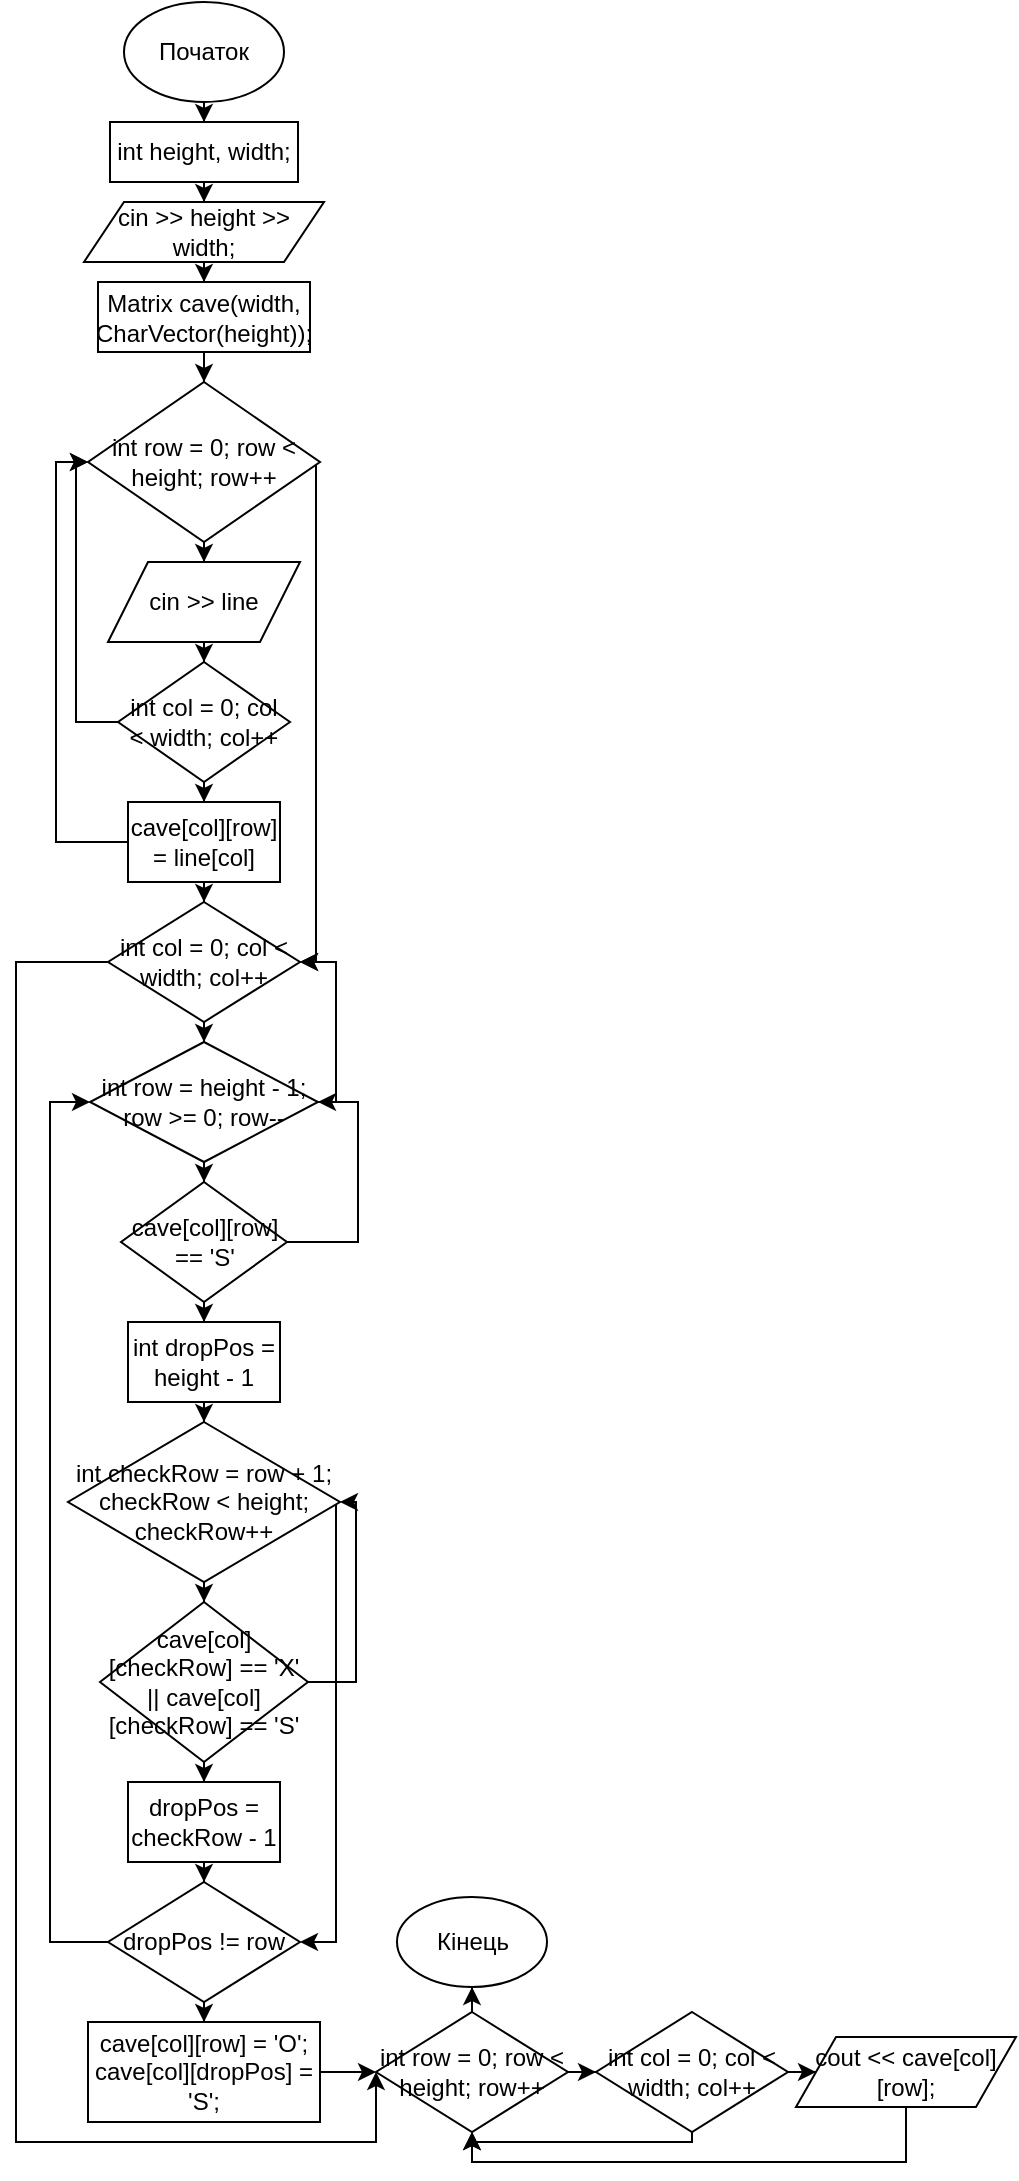<mxfile version="25.0.1">
  <diagram name="Сторінка-1" id="38ifdVPXUrl6izJ862gg">
    <mxGraphModel dx="1615" dy="968" grid="1" gridSize="10" guides="1" tooltips="1" connect="1" arrows="1" fold="1" page="1" pageScale="1" pageWidth="827" pageHeight="1169" math="0" shadow="0">
      <root>
        <mxCell id="0" />
        <mxCell id="1" parent="0" />
        <mxCell id="84khWwQFfzjz7BkOgdQz-3" value="" style="edgeStyle=orthogonalEdgeStyle;rounded=0;orthogonalLoop=1;jettySize=auto;html=1;" edge="1" parent="1" source="84khWwQFfzjz7BkOgdQz-1" target="84khWwQFfzjz7BkOgdQz-2">
          <mxGeometry relative="1" as="geometry" />
        </mxCell>
        <mxCell id="84khWwQFfzjz7BkOgdQz-1" value="Початок" style="ellipse;whiteSpace=wrap;html=1;" vertex="1" parent="1">
          <mxGeometry x="64" width="80" height="50" as="geometry" />
        </mxCell>
        <mxCell id="84khWwQFfzjz7BkOgdQz-5" value="" style="edgeStyle=orthogonalEdgeStyle;rounded=0;orthogonalLoop=1;jettySize=auto;html=1;" edge="1" parent="1" source="84khWwQFfzjz7BkOgdQz-2" target="84khWwQFfzjz7BkOgdQz-4">
          <mxGeometry relative="1" as="geometry" />
        </mxCell>
        <mxCell id="84khWwQFfzjz7BkOgdQz-2" value="int height, width;" style="whiteSpace=wrap;html=1;" vertex="1" parent="1">
          <mxGeometry x="57" y="60" width="94" height="30" as="geometry" />
        </mxCell>
        <mxCell id="84khWwQFfzjz7BkOgdQz-7" value="" style="edgeStyle=orthogonalEdgeStyle;rounded=0;orthogonalLoop=1;jettySize=auto;html=1;" edge="1" parent="1" source="84khWwQFfzjz7BkOgdQz-4" target="84khWwQFfzjz7BkOgdQz-6">
          <mxGeometry relative="1" as="geometry" />
        </mxCell>
        <mxCell id="84khWwQFfzjz7BkOgdQz-4" value="&lt;div&gt;cin &amp;gt;&amp;gt; height &amp;gt;&amp;gt; width;&lt;/div&gt;" style="shape=parallelogram;perimeter=parallelogramPerimeter;whiteSpace=wrap;html=1;fixedSize=1;" vertex="1" parent="1">
          <mxGeometry x="44" y="100" width="120" height="30" as="geometry" />
        </mxCell>
        <mxCell id="84khWwQFfzjz7BkOgdQz-9" value="" style="edgeStyle=orthogonalEdgeStyle;rounded=0;orthogonalLoop=1;jettySize=auto;html=1;" edge="1" parent="1" source="84khWwQFfzjz7BkOgdQz-6" target="84khWwQFfzjz7BkOgdQz-8">
          <mxGeometry relative="1" as="geometry" />
        </mxCell>
        <mxCell id="84khWwQFfzjz7BkOgdQz-6" value="Matrix cave(width, CharVector(height));" style="whiteSpace=wrap;html=1;" vertex="1" parent="1">
          <mxGeometry x="51" y="140" width="106" height="35" as="geometry" />
        </mxCell>
        <mxCell id="84khWwQFfzjz7BkOgdQz-11" value="" style="edgeStyle=orthogonalEdgeStyle;rounded=0;orthogonalLoop=1;jettySize=auto;html=1;" edge="1" parent="1" source="84khWwQFfzjz7BkOgdQz-8" target="84khWwQFfzjz7BkOgdQz-10">
          <mxGeometry relative="1" as="geometry" />
        </mxCell>
        <mxCell id="84khWwQFfzjz7BkOgdQz-18" style="edgeStyle=orthogonalEdgeStyle;rounded=0;orthogonalLoop=1;jettySize=auto;html=1;exitX=1;exitY=0.5;exitDx=0;exitDy=0;" edge="1" parent="1" source="84khWwQFfzjz7BkOgdQz-8" target="84khWwQFfzjz7BkOgdQz-16">
          <mxGeometry relative="1" as="geometry">
            <Array as="points">
              <mxPoint x="160" y="230" />
              <mxPoint x="160" y="480" />
            </Array>
          </mxGeometry>
        </mxCell>
        <mxCell id="84khWwQFfzjz7BkOgdQz-8" value="int row = 0; row &amp;lt; height; row++" style="rhombus;whiteSpace=wrap;html=1;" vertex="1" parent="1">
          <mxGeometry x="46" y="190" width="116" height="80" as="geometry" />
        </mxCell>
        <mxCell id="84khWwQFfzjz7BkOgdQz-13" value="" style="edgeStyle=orthogonalEdgeStyle;rounded=0;orthogonalLoop=1;jettySize=auto;html=1;" edge="1" parent="1" source="84khWwQFfzjz7BkOgdQz-10" target="84khWwQFfzjz7BkOgdQz-12">
          <mxGeometry relative="1" as="geometry" />
        </mxCell>
        <mxCell id="84khWwQFfzjz7BkOgdQz-10" value="cin &amp;gt;&amp;gt; line" style="shape=parallelogram;perimeter=parallelogramPerimeter;whiteSpace=wrap;html=1;fixedSize=1;" vertex="1" parent="1">
          <mxGeometry x="56" y="280" width="96" height="40" as="geometry" />
        </mxCell>
        <mxCell id="84khWwQFfzjz7BkOgdQz-15" value="" style="edgeStyle=orthogonalEdgeStyle;rounded=0;orthogonalLoop=1;jettySize=auto;html=1;" edge="1" parent="1" source="84khWwQFfzjz7BkOgdQz-12" target="84khWwQFfzjz7BkOgdQz-14">
          <mxGeometry relative="1" as="geometry" />
        </mxCell>
        <mxCell id="84khWwQFfzjz7BkOgdQz-19" style="edgeStyle=orthogonalEdgeStyle;rounded=0;orthogonalLoop=1;jettySize=auto;html=1;entryX=0;entryY=0.5;entryDx=0;entryDy=0;" edge="1" parent="1" source="84khWwQFfzjz7BkOgdQz-12" target="84khWwQFfzjz7BkOgdQz-8">
          <mxGeometry relative="1" as="geometry">
            <Array as="points">
              <mxPoint x="40" y="360" />
              <mxPoint x="40" y="230" />
            </Array>
          </mxGeometry>
        </mxCell>
        <mxCell id="84khWwQFfzjz7BkOgdQz-12" value="int col = 0; col &amp;lt; width; col++" style="rhombus;whiteSpace=wrap;html=1;" vertex="1" parent="1">
          <mxGeometry x="61" y="330" width="86" height="60" as="geometry" />
        </mxCell>
        <mxCell id="84khWwQFfzjz7BkOgdQz-17" value="" style="edgeStyle=orthogonalEdgeStyle;rounded=0;orthogonalLoop=1;jettySize=auto;html=1;" edge="1" parent="1" source="84khWwQFfzjz7BkOgdQz-14" target="84khWwQFfzjz7BkOgdQz-16">
          <mxGeometry relative="1" as="geometry" />
        </mxCell>
        <mxCell id="84khWwQFfzjz7BkOgdQz-44" style="edgeStyle=orthogonalEdgeStyle;rounded=0;orthogonalLoop=1;jettySize=auto;html=1;entryX=0;entryY=0.5;entryDx=0;entryDy=0;" edge="1" parent="1" source="84khWwQFfzjz7BkOgdQz-14" target="84khWwQFfzjz7BkOgdQz-8">
          <mxGeometry relative="1" as="geometry">
            <Array as="points">
              <mxPoint x="30" y="420" />
              <mxPoint x="30" y="230" />
            </Array>
          </mxGeometry>
        </mxCell>
        <mxCell id="84khWwQFfzjz7BkOgdQz-14" value="cave[col][row] = line[col]" style="whiteSpace=wrap;html=1;" vertex="1" parent="1">
          <mxGeometry x="66" y="400" width="76" height="40" as="geometry" />
        </mxCell>
        <mxCell id="84khWwQFfzjz7BkOgdQz-21" value="" style="edgeStyle=orthogonalEdgeStyle;rounded=0;orthogonalLoop=1;jettySize=auto;html=1;" edge="1" parent="1" source="84khWwQFfzjz7BkOgdQz-16" target="84khWwQFfzjz7BkOgdQz-20">
          <mxGeometry relative="1" as="geometry" />
        </mxCell>
        <mxCell id="84khWwQFfzjz7BkOgdQz-40" style="edgeStyle=orthogonalEdgeStyle;rounded=0;orthogonalLoop=1;jettySize=auto;html=1;entryX=0;entryY=0.5;entryDx=0;entryDy=0;" edge="1" parent="1" source="84khWwQFfzjz7BkOgdQz-16" target="84khWwQFfzjz7BkOgdQz-38">
          <mxGeometry relative="1" as="geometry">
            <Array as="points">
              <mxPoint x="10" y="480" />
              <mxPoint x="10" y="1070" />
              <mxPoint x="190" y="1070" />
            </Array>
          </mxGeometry>
        </mxCell>
        <mxCell id="84khWwQFfzjz7BkOgdQz-16" value="int col = 0; col &amp;lt; width; col++" style="rhombus;whiteSpace=wrap;html=1;" vertex="1" parent="1">
          <mxGeometry x="56" y="450" width="96" height="60" as="geometry" />
        </mxCell>
        <mxCell id="84khWwQFfzjz7BkOgdQz-23" value="" style="edgeStyle=orthogonalEdgeStyle;rounded=0;orthogonalLoop=1;jettySize=auto;html=1;" edge="1" parent="1" source="84khWwQFfzjz7BkOgdQz-20" target="84khWwQFfzjz7BkOgdQz-22">
          <mxGeometry relative="1" as="geometry" />
        </mxCell>
        <mxCell id="84khWwQFfzjz7BkOgdQz-41" style="edgeStyle=orthogonalEdgeStyle;rounded=0;orthogonalLoop=1;jettySize=auto;html=1;entryX=1;entryY=0.5;entryDx=0;entryDy=0;" edge="1" parent="1" source="84khWwQFfzjz7BkOgdQz-20" target="84khWwQFfzjz7BkOgdQz-16">
          <mxGeometry relative="1" as="geometry">
            <mxPoint x="190" y="480" as="targetPoint" />
            <Array as="points">
              <mxPoint x="170" y="550" />
              <mxPoint x="170" y="480" />
            </Array>
          </mxGeometry>
        </mxCell>
        <mxCell id="84khWwQFfzjz7BkOgdQz-20" value="int row = height - 1; row &amp;gt;= 0; row--" style="rhombus;whiteSpace=wrap;html=1;" vertex="1" parent="1">
          <mxGeometry x="47" y="520" width="114" height="60" as="geometry" />
        </mxCell>
        <mxCell id="84khWwQFfzjz7BkOgdQz-25" value="" style="edgeStyle=orthogonalEdgeStyle;rounded=0;orthogonalLoop=1;jettySize=auto;html=1;" edge="1" parent="1" source="84khWwQFfzjz7BkOgdQz-22" target="84khWwQFfzjz7BkOgdQz-24">
          <mxGeometry relative="1" as="geometry" />
        </mxCell>
        <mxCell id="84khWwQFfzjz7BkOgdQz-45" style="edgeStyle=orthogonalEdgeStyle;rounded=0;orthogonalLoop=1;jettySize=auto;html=1;entryX=1;entryY=0.5;entryDx=0;entryDy=0;" edge="1" parent="1" source="84khWwQFfzjz7BkOgdQz-22" target="84khWwQFfzjz7BkOgdQz-20">
          <mxGeometry relative="1" as="geometry">
            <Array as="points">
              <mxPoint x="181" y="620" />
              <mxPoint x="181" y="550" />
            </Array>
          </mxGeometry>
        </mxCell>
        <mxCell id="84khWwQFfzjz7BkOgdQz-22" value="cave[col][row] == &#39;S&#39;" style="rhombus;whiteSpace=wrap;html=1;" vertex="1" parent="1">
          <mxGeometry x="62.5" y="590" width="83" height="60" as="geometry" />
        </mxCell>
        <mxCell id="84khWwQFfzjz7BkOgdQz-29" value="" style="edgeStyle=orthogonalEdgeStyle;rounded=0;orthogonalLoop=1;jettySize=auto;html=1;" edge="1" parent="1" source="84khWwQFfzjz7BkOgdQz-24" target="84khWwQFfzjz7BkOgdQz-28">
          <mxGeometry relative="1" as="geometry" />
        </mxCell>
        <mxCell id="84khWwQFfzjz7BkOgdQz-24" value="int dropPos = height - 1" style="whiteSpace=wrap;html=1;" vertex="1" parent="1">
          <mxGeometry x="66" y="660" width="76" height="40" as="geometry" />
        </mxCell>
        <mxCell id="84khWwQFfzjz7BkOgdQz-31" value="" style="edgeStyle=orthogonalEdgeStyle;rounded=0;orthogonalLoop=1;jettySize=auto;html=1;" edge="1" parent="1" source="84khWwQFfzjz7BkOgdQz-28" target="84khWwQFfzjz7BkOgdQz-30">
          <mxGeometry relative="1" as="geometry" />
        </mxCell>
        <mxCell id="84khWwQFfzjz7BkOgdQz-46" style="edgeStyle=orthogonalEdgeStyle;rounded=0;orthogonalLoop=1;jettySize=auto;html=1;entryX=1;entryY=0.5;entryDx=0;entryDy=0;" edge="1" parent="1" source="84khWwQFfzjz7BkOgdQz-28" target="84khWwQFfzjz7BkOgdQz-34">
          <mxGeometry relative="1" as="geometry">
            <Array as="points">
              <mxPoint x="170" y="970" />
            </Array>
          </mxGeometry>
        </mxCell>
        <mxCell id="84khWwQFfzjz7BkOgdQz-28" value="int checkRow = row + 1; checkRow &amp;lt; height; checkRow++" style="rhombus;whiteSpace=wrap;html=1;" vertex="1" parent="1">
          <mxGeometry x="36" y="710" width="136" height="80" as="geometry" />
        </mxCell>
        <mxCell id="84khWwQFfzjz7BkOgdQz-33" value="" style="edgeStyle=orthogonalEdgeStyle;rounded=0;orthogonalLoop=1;jettySize=auto;html=1;" edge="1" parent="1" source="84khWwQFfzjz7BkOgdQz-30" target="84khWwQFfzjz7BkOgdQz-32">
          <mxGeometry relative="1" as="geometry" />
        </mxCell>
        <mxCell id="84khWwQFfzjz7BkOgdQz-47" style="edgeStyle=orthogonalEdgeStyle;rounded=0;orthogonalLoop=1;jettySize=auto;html=1;entryX=1;entryY=0.5;entryDx=0;entryDy=0;" edge="1" parent="1" source="84khWwQFfzjz7BkOgdQz-30" target="84khWwQFfzjz7BkOgdQz-28">
          <mxGeometry relative="1" as="geometry">
            <Array as="points">
              <mxPoint x="180" y="840" />
              <mxPoint x="180" y="750" />
            </Array>
          </mxGeometry>
        </mxCell>
        <mxCell id="84khWwQFfzjz7BkOgdQz-30" value="cave[col][checkRow] == &#39;X&#39; || cave[col][checkRow] == &#39;S&#39;" style="rhombus;whiteSpace=wrap;html=1;" vertex="1" parent="1">
          <mxGeometry x="52" y="800" width="104" height="80" as="geometry" />
        </mxCell>
        <mxCell id="84khWwQFfzjz7BkOgdQz-35" value="" style="edgeStyle=orthogonalEdgeStyle;rounded=0;orthogonalLoop=1;jettySize=auto;html=1;" edge="1" parent="1" source="84khWwQFfzjz7BkOgdQz-32" target="84khWwQFfzjz7BkOgdQz-34">
          <mxGeometry relative="1" as="geometry" />
        </mxCell>
        <mxCell id="84khWwQFfzjz7BkOgdQz-32" value="dropPos = checkRow - 1" style="whiteSpace=wrap;html=1;" vertex="1" parent="1">
          <mxGeometry x="66" y="890" width="76" height="40" as="geometry" />
        </mxCell>
        <mxCell id="84khWwQFfzjz7BkOgdQz-37" value="" style="edgeStyle=orthogonalEdgeStyle;rounded=0;orthogonalLoop=1;jettySize=auto;html=1;" edge="1" parent="1" source="84khWwQFfzjz7BkOgdQz-34" target="84khWwQFfzjz7BkOgdQz-36">
          <mxGeometry relative="1" as="geometry" />
        </mxCell>
        <mxCell id="84khWwQFfzjz7BkOgdQz-48" style="edgeStyle=orthogonalEdgeStyle;rounded=0;orthogonalLoop=1;jettySize=auto;html=1;entryX=0;entryY=0.5;entryDx=0;entryDy=0;" edge="1" parent="1" source="84khWwQFfzjz7BkOgdQz-34" target="84khWwQFfzjz7BkOgdQz-20">
          <mxGeometry relative="1" as="geometry">
            <Array as="points">
              <mxPoint x="27" y="970" />
              <mxPoint x="27" y="550" />
            </Array>
          </mxGeometry>
        </mxCell>
        <mxCell id="84khWwQFfzjz7BkOgdQz-34" value="dropPos != row" style="rhombus;whiteSpace=wrap;html=1;" vertex="1" parent="1">
          <mxGeometry x="56" y="940" width="96" height="60" as="geometry" />
        </mxCell>
        <mxCell id="84khWwQFfzjz7BkOgdQz-39" value="" style="edgeStyle=orthogonalEdgeStyle;rounded=0;orthogonalLoop=1;jettySize=auto;html=1;" edge="1" parent="1" source="84khWwQFfzjz7BkOgdQz-36" target="84khWwQFfzjz7BkOgdQz-38">
          <mxGeometry relative="1" as="geometry" />
        </mxCell>
        <mxCell id="84khWwQFfzjz7BkOgdQz-36" value="&lt;div&gt;cave[col][row] = &#39;O&#39;;&lt;/div&gt;&lt;div&gt;&lt;span style=&quot;background-color: initial;&quot;&gt;cave[col][dropPos] = &#39;S&#39;;&lt;/span&gt;&lt;/div&gt;" style="whiteSpace=wrap;html=1;" vertex="1" parent="1">
          <mxGeometry x="46" y="1010" width="116" height="50" as="geometry" />
        </mxCell>
        <mxCell id="84khWwQFfzjz7BkOgdQz-50" value="" style="edgeStyle=orthogonalEdgeStyle;rounded=0;orthogonalLoop=1;jettySize=auto;html=1;" edge="1" parent="1" source="84khWwQFfzjz7BkOgdQz-38" target="84khWwQFfzjz7BkOgdQz-49">
          <mxGeometry relative="1" as="geometry" />
        </mxCell>
        <mxCell id="84khWwQFfzjz7BkOgdQz-59" value="" style="edgeStyle=orthogonalEdgeStyle;rounded=0;orthogonalLoop=1;jettySize=auto;html=1;" edge="1" parent="1" source="84khWwQFfzjz7BkOgdQz-38" target="84khWwQFfzjz7BkOgdQz-54">
          <mxGeometry relative="1" as="geometry" />
        </mxCell>
        <mxCell id="84khWwQFfzjz7BkOgdQz-38" value="int row = 0; row &amp;lt; height; row++" style="rhombus;whiteSpace=wrap;html=1;" vertex="1" parent="1">
          <mxGeometry x="190" y="1005" width="96" height="60" as="geometry" />
        </mxCell>
        <mxCell id="84khWwQFfzjz7BkOgdQz-53" value="" style="edgeStyle=orthogonalEdgeStyle;rounded=0;orthogonalLoop=1;jettySize=auto;html=1;" edge="1" parent="1" source="84khWwQFfzjz7BkOgdQz-49" target="84khWwQFfzjz7BkOgdQz-51">
          <mxGeometry relative="1" as="geometry" />
        </mxCell>
        <mxCell id="84khWwQFfzjz7BkOgdQz-56" style="edgeStyle=orthogonalEdgeStyle;rounded=0;orthogonalLoop=1;jettySize=auto;html=1;entryX=0.5;entryY=1;entryDx=0;entryDy=0;exitX=0.5;exitY=1;exitDx=0;exitDy=0;" edge="1" parent="1" source="84khWwQFfzjz7BkOgdQz-51" target="84khWwQFfzjz7BkOgdQz-38">
          <mxGeometry relative="1" as="geometry">
            <Array as="points">
              <mxPoint x="455" y="1080" />
              <mxPoint x="238" y="1080" />
            </Array>
          </mxGeometry>
        </mxCell>
        <mxCell id="84khWwQFfzjz7BkOgdQz-58" style="edgeStyle=orthogonalEdgeStyle;rounded=0;orthogonalLoop=1;jettySize=auto;html=1;exitX=0.5;exitY=1;exitDx=0;exitDy=0;entryX=0.5;entryY=1;entryDx=0;entryDy=0;" edge="1" parent="1" source="84khWwQFfzjz7BkOgdQz-49" target="84khWwQFfzjz7BkOgdQz-38">
          <mxGeometry relative="1" as="geometry">
            <Array as="points">
              <mxPoint x="348" y="1070" />
              <mxPoint x="238" y="1070" />
            </Array>
          </mxGeometry>
        </mxCell>
        <mxCell id="84khWwQFfzjz7BkOgdQz-49" value="int col = 0; col &amp;lt; width; col++" style="rhombus;whiteSpace=wrap;html=1;" vertex="1" parent="1">
          <mxGeometry x="300" y="1005" width="96" height="60" as="geometry" />
        </mxCell>
        <mxCell id="84khWwQFfzjz7BkOgdQz-51" value="cout &amp;lt;&amp;lt; cave[col][row];" style="shape=parallelogram;perimeter=parallelogramPerimeter;whiteSpace=wrap;html=1;fixedSize=1;" vertex="1" parent="1">
          <mxGeometry x="400" y="1017.5" width="110" height="35" as="geometry" />
        </mxCell>
        <mxCell id="84khWwQFfzjz7BkOgdQz-54" value="Кінець" style="ellipse;whiteSpace=wrap;html=1;" vertex="1" parent="1">
          <mxGeometry x="200.5" y="947.5" width="75" height="45" as="geometry" />
        </mxCell>
      </root>
    </mxGraphModel>
  </diagram>
</mxfile>
